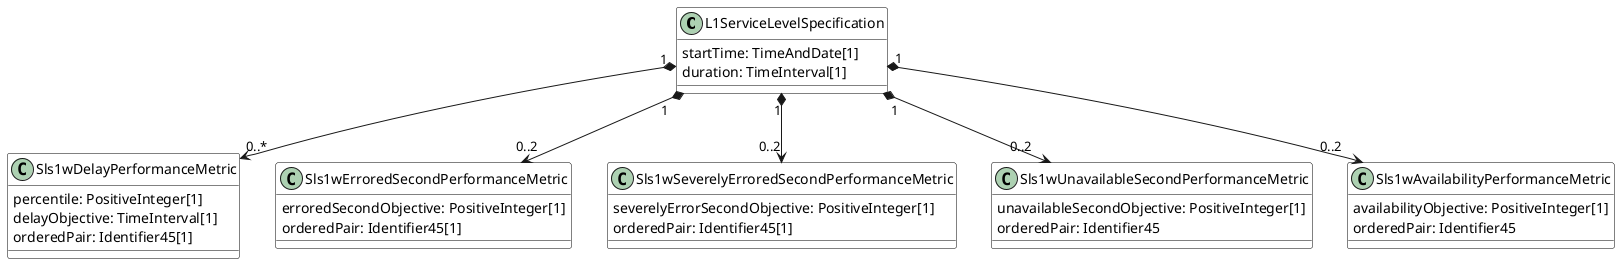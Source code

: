 @startuml
skinparam {
    ClassBackgroundColor White
    ClassBorderColor Black
}

class L1ServiceLevelSpecification {
    startTime: TimeAndDate[1]
    duration: TimeInterval[1]
}

class Sls1wDelayPerformanceMetric {
    percentile: PositiveInteger[1]
    delayObjective: TimeInterval[1]
    orderedPair: Identifier45[1]
 }

class Sls1wErroredSecondPerformanceMetric {
    erroredSecondObjective: PositiveInteger[1]
    orderedPair: Identifier45[1]
}

class Sls1wSeverelyErroredSecondPerformanceMetric {
    severelyErrorSecondObjective: PositiveInteger[1]
    orderedPair: Identifier45[1]
}

class Sls1wUnavailableSecondPerformanceMetric {
    unavailableSecondObjective: PositiveInteger[1]
    orderedPair: Identifier45
}

class Sls1wAvailabilityPerformanceMetric {
    availabilityObjective: PositiveInteger[1]
    orderedPair: Identifier45
}


L1ServiceLevelSpecification "1" *-->"0..*" Sls1wDelayPerformanceMetric
L1ServiceLevelSpecification "1" *-->"0..2" Sls1wErroredSecondPerformanceMetric
L1ServiceLevelSpecification "1" *-->"0..2" Sls1wSeverelyErroredSecondPerformanceMetric
L1ServiceLevelSpecification "1" *-->"0..2" Sls1wUnavailableSecondPerformanceMetric
L1ServiceLevelSpecification "1" *-->"0..2" Sls1wAvailabilityPerformanceMetric

@enduml